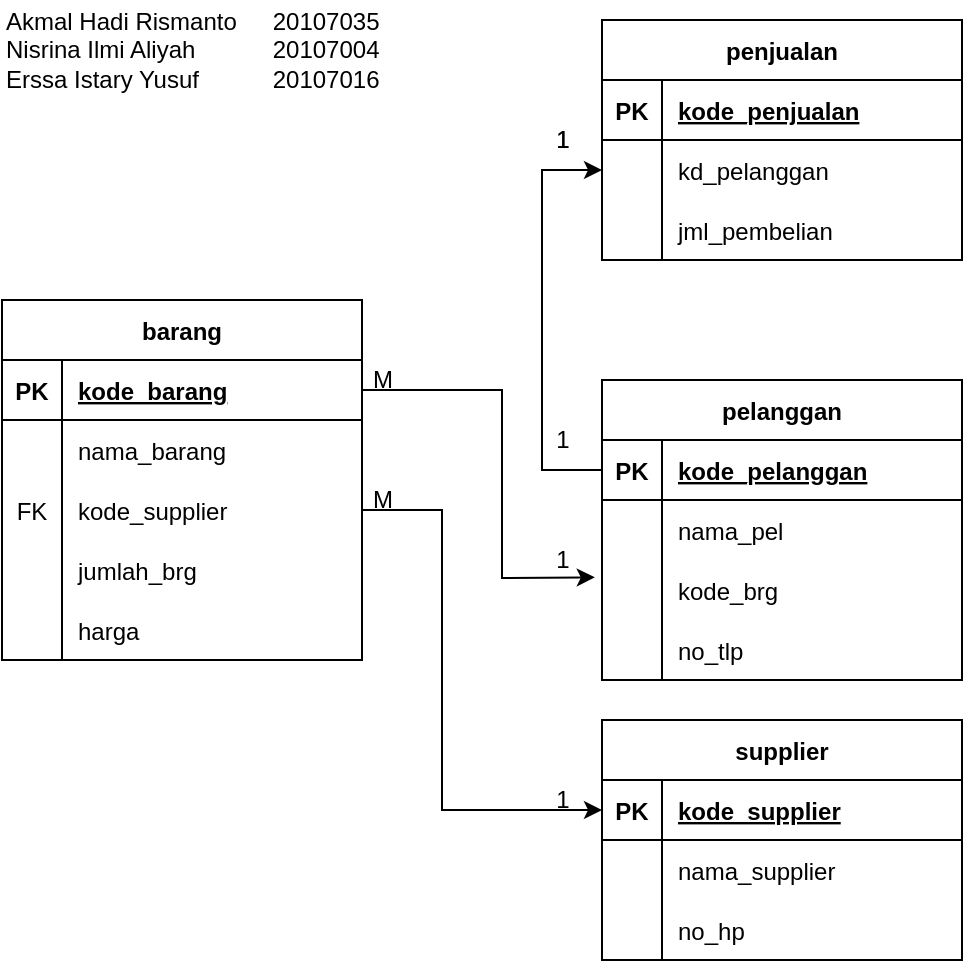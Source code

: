 <mxfile version="16.6.4" type="google"><diagram id="VLVO6Ylo5rknYp330Jog" name="Page-1"><mxGraphModel dx="2294" dy="804" grid="1" gridSize="10" guides="1" tooltips="1" connect="1" arrows="1" fold="1" page="1" pageScale="1" pageWidth="827" pageHeight="1169" math="0" shadow="0"><root><mxCell id="0"/><mxCell id="1" parent="0"/><mxCell id="G_MAYq1bXAGkgSrRLrOG-18" value="supplier" style="shape=table;startSize=30;container=1;collapsible=1;childLayout=tableLayout;fixedRows=1;rowLines=0;fontStyle=1;align=center;resizeLast=1;" vertex="1" parent="1"><mxGeometry x="320" y="400" width="180" height="120" as="geometry"/></mxCell><mxCell id="G_MAYq1bXAGkgSrRLrOG-19" value="" style="shape=tableRow;horizontal=0;startSize=0;swimlaneHead=0;swimlaneBody=0;fillColor=none;collapsible=0;dropTarget=0;points=[[0,0.5],[1,0.5]];portConstraint=eastwest;top=0;left=0;right=0;bottom=1;" vertex="1" parent="G_MAYq1bXAGkgSrRLrOG-18"><mxGeometry y="30" width="180" height="30" as="geometry"/></mxCell><mxCell id="G_MAYq1bXAGkgSrRLrOG-20" value="PK" style="shape=partialRectangle;connectable=0;fillColor=none;top=0;left=0;bottom=0;right=0;fontStyle=1;overflow=hidden;" vertex="1" parent="G_MAYq1bXAGkgSrRLrOG-19"><mxGeometry width="30" height="30" as="geometry"><mxRectangle width="30" height="30" as="alternateBounds"/></mxGeometry></mxCell><mxCell id="G_MAYq1bXAGkgSrRLrOG-21" value="kode_supplier" style="shape=partialRectangle;connectable=0;fillColor=none;top=0;left=0;bottom=0;right=0;align=left;spacingLeft=6;fontStyle=5;overflow=hidden;" vertex="1" parent="G_MAYq1bXAGkgSrRLrOG-19"><mxGeometry x="30" width="150" height="30" as="geometry"><mxRectangle width="150" height="30" as="alternateBounds"/></mxGeometry></mxCell><mxCell id="G_MAYq1bXAGkgSrRLrOG-22" value="" style="shape=tableRow;horizontal=0;startSize=0;swimlaneHead=0;swimlaneBody=0;fillColor=none;collapsible=0;dropTarget=0;points=[[0,0.5],[1,0.5]];portConstraint=eastwest;top=0;left=0;right=0;bottom=0;" vertex="1" parent="G_MAYq1bXAGkgSrRLrOG-18"><mxGeometry y="60" width="180" height="30" as="geometry"/></mxCell><mxCell id="G_MAYq1bXAGkgSrRLrOG-23" value="" style="shape=partialRectangle;connectable=0;fillColor=none;top=0;left=0;bottom=0;right=0;editable=1;overflow=hidden;" vertex="1" parent="G_MAYq1bXAGkgSrRLrOG-22"><mxGeometry width="30" height="30" as="geometry"><mxRectangle width="30" height="30" as="alternateBounds"/></mxGeometry></mxCell><mxCell id="G_MAYq1bXAGkgSrRLrOG-24" value="nama_supplier" style="shape=partialRectangle;connectable=0;fillColor=none;top=0;left=0;bottom=0;right=0;align=left;spacingLeft=6;overflow=hidden;" vertex="1" parent="G_MAYq1bXAGkgSrRLrOG-22"><mxGeometry x="30" width="150" height="30" as="geometry"><mxRectangle width="150" height="30" as="alternateBounds"/></mxGeometry></mxCell><mxCell id="G_MAYq1bXAGkgSrRLrOG-25" value="" style="shape=tableRow;horizontal=0;startSize=0;swimlaneHead=0;swimlaneBody=0;fillColor=none;collapsible=0;dropTarget=0;points=[[0,0.5],[1,0.5]];portConstraint=eastwest;top=0;left=0;right=0;bottom=0;" vertex="1" parent="G_MAYq1bXAGkgSrRLrOG-18"><mxGeometry y="90" width="180" height="30" as="geometry"/></mxCell><mxCell id="G_MAYq1bXAGkgSrRLrOG-26" value="" style="shape=partialRectangle;connectable=0;fillColor=none;top=0;left=0;bottom=0;right=0;editable=1;overflow=hidden;" vertex="1" parent="G_MAYq1bXAGkgSrRLrOG-25"><mxGeometry width="30" height="30" as="geometry"><mxRectangle width="30" height="30" as="alternateBounds"/></mxGeometry></mxCell><mxCell id="G_MAYq1bXAGkgSrRLrOG-27" value="no_hp" style="shape=partialRectangle;connectable=0;fillColor=none;top=0;left=0;bottom=0;right=0;align=left;spacingLeft=6;overflow=hidden;" vertex="1" parent="G_MAYq1bXAGkgSrRLrOG-25"><mxGeometry x="30" width="150" height="30" as="geometry"><mxRectangle width="150" height="30" as="alternateBounds"/></mxGeometry></mxCell><mxCell id="G_MAYq1bXAGkgSrRLrOG-31" value="penjualan" style="shape=table;startSize=30;container=1;collapsible=1;childLayout=tableLayout;fixedRows=1;rowLines=0;fontStyle=1;align=center;resizeLast=1;" vertex="1" parent="1"><mxGeometry x="320" y="50" width="180" height="120" as="geometry"/></mxCell><mxCell id="G_MAYq1bXAGkgSrRLrOG-32" value="" style="shape=tableRow;horizontal=0;startSize=0;swimlaneHead=0;swimlaneBody=0;fillColor=none;collapsible=0;dropTarget=0;points=[[0,0.5],[1,0.5]];portConstraint=eastwest;top=0;left=0;right=0;bottom=1;" vertex="1" parent="G_MAYq1bXAGkgSrRLrOG-31"><mxGeometry y="30" width="180" height="30" as="geometry"/></mxCell><mxCell id="G_MAYq1bXAGkgSrRLrOG-33" value="PK" style="shape=partialRectangle;connectable=0;fillColor=none;top=0;left=0;bottom=0;right=0;fontStyle=1;overflow=hidden;" vertex="1" parent="G_MAYq1bXAGkgSrRLrOG-32"><mxGeometry width="30" height="30" as="geometry"><mxRectangle width="30" height="30" as="alternateBounds"/></mxGeometry></mxCell><mxCell id="G_MAYq1bXAGkgSrRLrOG-34" value="kode_penjualan" style="shape=partialRectangle;connectable=0;fillColor=none;top=0;left=0;bottom=0;right=0;align=left;spacingLeft=6;fontStyle=5;overflow=hidden;" vertex="1" parent="G_MAYq1bXAGkgSrRLrOG-32"><mxGeometry x="30" width="150" height="30" as="geometry"><mxRectangle width="150" height="30" as="alternateBounds"/></mxGeometry></mxCell><mxCell id="G_MAYq1bXAGkgSrRLrOG-38" value="" style="shape=tableRow;horizontal=0;startSize=0;swimlaneHead=0;swimlaneBody=0;fillColor=none;collapsible=0;dropTarget=0;points=[[0,0.5],[1,0.5]];portConstraint=eastwest;top=0;left=0;right=0;bottom=0;" vertex="1" parent="G_MAYq1bXAGkgSrRLrOG-31"><mxGeometry y="60" width="180" height="30" as="geometry"/></mxCell><mxCell id="G_MAYq1bXAGkgSrRLrOG-39" value="" style="shape=partialRectangle;connectable=0;fillColor=none;top=0;left=0;bottom=0;right=0;editable=1;overflow=hidden;" vertex="1" parent="G_MAYq1bXAGkgSrRLrOG-38"><mxGeometry width="30" height="30" as="geometry"><mxRectangle width="30" height="30" as="alternateBounds"/></mxGeometry></mxCell><mxCell id="G_MAYq1bXAGkgSrRLrOG-40" value="kd_pelanggan" style="shape=partialRectangle;connectable=0;fillColor=none;top=0;left=0;bottom=0;right=0;align=left;spacingLeft=6;overflow=hidden;" vertex="1" parent="G_MAYq1bXAGkgSrRLrOG-38"><mxGeometry x="30" width="150" height="30" as="geometry"><mxRectangle width="150" height="30" as="alternateBounds"/></mxGeometry></mxCell><mxCell id="G_MAYq1bXAGkgSrRLrOG-41" value="" style="shape=tableRow;horizontal=0;startSize=0;swimlaneHead=0;swimlaneBody=0;fillColor=none;collapsible=0;dropTarget=0;points=[[0,0.5],[1,0.5]];portConstraint=eastwest;top=0;left=0;right=0;bottom=0;" vertex="1" parent="G_MAYq1bXAGkgSrRLrOG-31"><mxGeometry y="90" width="180" height="30" as="geometry"/></mxCell><mxCell id="G_MAYq1bXAGkgSrRLrOG-42" value="" style="shape=partialRectangle;connectable=0;fillColor=none;top=0;left=0;bottom=0;right=0;editable=1;overflow=hidden;" vertex="1" parent="G_MAYq1bXAGkgSrRLrOG-41"><mxGeometry width="30" height="30" as="geometry"><mxRectangle width="30" height="30" as="alternateBounds"/></mxGeometry></mxCell><mxCell id="G_MAYq1bXAGkgSrRLrOG-43" value="jml_pembelian" style="shape=partialRectangle;connectable=0;fillColor=none;top=0;left=0;bottom=0;right=0;align=left;spacingLeft=6;overflow=hidden;" vertex="1" parent="G_MAYq1bXAGkgSrRLrOG-41"><mxGeometry x="30" width="150" height="30" as="geometry"><mxRectangle width="150" height="30" as="alternateBounds"/></mxGeometry></mxCell><mxCell id="nH5aVk0MpB_Z5L7sy8GJ-34" value="pelanggan" style="shape=table;startSize=30;container=1;collapsible=1;childLayout=tableLayout;fixedRows=1;rowLines=0;fontStyle=1;align=center;resizeLast=1;" vertex="1" parent="1"><mxGeometry x="320" y="230" width="180" height="150" as="geometry"/></mxCell><mxCell id="nH5aVk0MpB_Z5L7sy8GJ-35" value="" style="shape=tableRow;horizontal=0;startSize=0;swimlaneHead=0;swimlaneBody=0;fillColor=none;collapsible=0;dropTarget=0;points=[[0,0.5],[1,0.5]];portConstraint=eastwest;top=0;left=0;right=0;bottom=1;" vertex="1" parent="nH5aVk0MpB_Z5L7sy8GJ-34"><mxGeometry y="30" width="180" height="30" as="geometry"/></mxCell><mxCell id="nH5aVk0MpB_Z5L7sy8GJ-36" value="PK" style="shape=partialRectangle;connectable=0;fillColor=none;top=0;left=0;bottom=0;right=0;fontStyle=1;overflow=hidden;" vertex="1" parent="nH5aVk0MpB_Z5L7sy8GJ-35"><mxGeometry width="30" height="30" as="geometry"><mxRectangle width="30" height="30" as="alternateBounds"/></mxGeometry></mxCell><mxCell id="nH5aVk0MpB_Z5L7sy8GJ-37" value="kode_pelanggan" style="shape=partialRectangle;connectable=0;fillColor=none;top=0;left=0;bottom=0;right=0;align=left;spacingLeft=6;fontStyle=5;overflow=hidden;" vertex="1" parent="nH5aVk0MpB_Z5L7sy8GJ-35"><mxGeometry x="30" width="150" height="30" as="geometry"><mxRectangle width="150" height="30" as="alternateBounds"/></mxGeometry></mxCell><mxCell id="nH5aVk0MpB_Z5L7sy8GJ-38" value="" style="shape=tableRow;horizontal=0;startSize=0;swimlaneHead=0;swimlaneBody=0;fillColor=none;collapsible=0;dropTarget=0;points=[[0,0.5],[1,0.5]];portConstraint=eastwest;top=0;left=0;right=0;bottom=0;" vertex="1" parent="nH5aVk0MpB_Z5L7sy8GJ-34"><mxGeometry y="60" width="180" height="30" as="geometry"/></mxCell><mxCell id="nH5aVk0MpB_Z5L7sy8GJ-39" value="" style="shape=partialRectangle;connectable=0;fillColor=none;top=0;left=0;bottom=0;right=0;editable=1;overflow=hidden;" vertex="1" parent="nH5aVk0MpB_Z5L7sy8GJ-38"><mxGeometry width="30" height="30" as="geometry"><mxRectangle width="30" height="30" as="alternateBounds"/></mxGeometry></mxCell><mxCell id="nH5aVk0MpB_Z5L7sy8GJ-40" value="nama_pel" style="shape=partialRectangle;connectable=0;fillColor=none;top=0;left=0;bottom=0;right=0;align=left;spacingLeft=6;overflow=hidden;" vertex="1" parent="nH5aVk0MpB_Z5L7sy8GJ-38"><mxGeometry x="30" width="150" height="30" as="geometry"><mxRectangle width="150" height="30" as="alternateBounds"/></mxGeometry></mxCell><mxCell id="nH5aVk0MpB_Z5L7sy8GJ-41" value="" style="shape=tableRow;horizontal=0;startSize=0;swimlaneHead=0;swimlaneBody=0;fillColor=none;collapsible=0;dropTarget=0;points=[[0,0.5],[1,0.5]];portConstraint=eastwest;top=0;left=0;right=0;bottom=0;" vertex="1" parent="nH5aVk0MpB_Z5L7sy8GJ-34"><mxGeometry y="90" width="180" height="30" as="geometry"/></mxCell><mxCell id="nH5aVk0MpB_Z5L7sy8GJ-42" value="" style="shape=partialRectangle;connectable=0;fillColor=none;top=0;left=0;bottom=0;right=0;editable=1;overflow=hidden;" vertex="1" parent="nH5aVk0MpB_Z5L7sy8GJ-41"><mxGeometry width="30" height="30" as="geometry"><mxRectangle width="30" height="30" as="alternateBounds"/></mxGeometry></mxCell><mxCell id="nH5aVk0MpB_Z5L7sy8GJ-43" value="kode_brg" style="shape=partialRectangle;connectable=0;fillColor=none;top=0;left=0;bottom=0;right=0;align=left;spacingLeft=6;overflow=hidden;" vertex="1" parent="nH5aVk0MpB_Z5L7sy8GJ-41"><mxGeometry x="30" width="150" height="30" as="geometry"><mxRectangle width="150" height="30" as="alternateBounds"/></mxGeometry></mxCell><mxCell id="nH5aVk0MpB_Z5L7sy8GJ-44" value="" style="shape=tableRow;horizontal=0;startSize=0;swimlaneHead=0;swimlaneBody=0;fillColor=none;collapsible=0;dropTarget=0;points=[[0,0.5],[1,0.5]];portConstraint=eastwest;top=0;left=0;right=0;bottom=0;" vertex="1" parent="nH5aVk0MpB_Z5L7sy8GJ-34"><mxGeometry y="120" width="180" height="30" as="geometry"/></mxCell><mxCell id="nH5aVk0MpB_Z5L7sy8GJ-45" value="" style="shape=partialRectangle;connectable=0;fillColor=none;top=0;left=0;bottom=0;right=0;editable=1;overflow=hidden;" vertex="1" parent="nH5aVk0MpB_Z5L7sy8GJ-44"><mxGeometry width="30" height="30" as="geometry"><mxRectangle width="30" height="30" as="alternateBounds"/></mxGeometry></mxCell><mxCell id="nH5aVk0MpB_Z5L7sy8GJ-46" value="no_tlp" style="shape=partialRectangle;connectable=0;fillColor=none;top=0;left=0;bottom=0;right=0;align=left;spacingLeft=6;overflow=hidden;" vertex="1" parent="nH5aVk0MpB_Z5L7sy8GJ-44"><mxGeometry x="30" width="150" height="30" as="geometry"><mxRectangle width="150" height="30" as="alternateBounds"/></mxGeometry></mxCell><mxCell id="G_MAYq1bXAGkgSrRLrOG-44" style="edgeStyle=orthogonalEdgeStyle;rounded=0;orthogonalLoop=1;jettySize=auto;html=1;exitX=1;exitY=0.5;exitDx=0;exitDy=0;entryX=0;entryY=0.5;entryDx=0;entryDy=0;" edge="1" parent="1" source="nH5aVk0MpB_Z5L7sy8GJ-61" target="G_MAYq1bXAGkgSrRLrOG-19"><mxGeometry relative="1" as="geometry"><Array as="points"><mxPoint x="240" y="295"/><mxPoint x="240" y="445"/></Array></mxGeometry></mxCell><mxCell id="nH5aVk0MpB_Z5L7sy8GJ-52" value="" style="endArrow=classic;html=1;rounded=0;exitX=0;exitY=0.5;exitDx=0;exitDy=0;entryX=0;entryY=0.5;entryDx=0;entryDy=0;" edge="1" parent="1" source="nH5aVk0MpB_Z5L7sy8GJ-35" target="G_MAYq1bXAGkgSrRLrOG-38"><mxGeometry width="50" height="50" relative="1" as="geometry"><mxPoint x="300" y="170" as="sourcePoint"/><mxPoint x="350" y="120" as="targetPoint"/><Array as="points"><mxPoint x="290" y="275"/><mxPoint x="290" y="125"/></Array></mxGeometry></mxCell><mxCell id="nH5aVk0MpB_Z5L7sy8GJ-53" value="" style="endArrow=classic;html=1;rounded=0;exitX=1;exitY=0.5;exitDx=0;exitDy=0;entryX=-0.02;entryY=0.289;entryDx=0;entryDy=0;entryPerimeter=0;" edge="1" parent="1" source="nH5aVk0MpB_Z5L7sy8GJ-55" target="nH5aVk0MpB_Z5L7sy8GJ-41"><mxGeometry width="50" height="50" relative="1" as="geometry"><mxPoint x="450" y="270" as="sourcePoint"/><mxPoint x="500" y="220" as="targetPoint"/><Array as="points"><mxPoint x="240" y="235"/><mxPoint x="270" y="235"/><mxPoint x="270" y="329"/></Array></mxGeometry></mxCell><mxCell id="nH5aVk0MpB_Z5L7sy8GJ-54" value="barang" style="shape=table;startSize=30;container=1;collapsible=1;childLayout=tableLayout;fixedRows=1;rowLines=0;fontStyle=1;align=center;resizeLast=1;" vertex="1" parent="1"><mxGeometry x="20" y="190" width="180" height="180" as="geometry"/></mxCell><mxCell id="nH5aVk0MpB_Z5L7sy8GJ-55" value="" style="shape=tableRow;horizontal=0;startSize=0;swimlaneHead=0;swimlaneBody=0;fillColor=none;collapsible=0;dropTarget=0;points=[[0,0.5],[1,0.5]];portConstraint=eastwest;top=0;left=0;right=0;bottom=1;" vertex="1" parent="nH5aVk0MpB_Z5L7sy8GJ-54"><mxGeometry y="30" width="180" height="30" as="geometry"/></mxCell><mxCell id="nH5aVk0MpB_Z5L7sy8GJ-56" value="PK" style="shape=partialRectangle;connectable=0;fillColor=none;top=0;left=0;bottom=0;right=0;fontStyle=1;overflow=hidden;" vertex="1" parent="nH5aVk0MpB_Z5L7sy8GJ-55"><mxGeometry width="30" height="30" as="geometry"><mxRectangle width="30" height="30" as="alternateBounds"/></mxGeometry></mxCell><mxCell id="nH5aVk0MpB_Z5L7sy8GJ-57" value="kode_barang" style="shape=partialRectangle;connectable=0;fillColor=none;top=0;left=0;bottom=0;right=0;align=left;spacingLeft=6;fontStyle=5;overflow=hidden;" vertex="1" parent="nH5aVk0MpB_Z5L7sy8GJ-55"><mxGeometry x="30" width="150" height="30" as="geometry"><mxRectangle width="150" height="30" as="alternateBounds"/></mxGeometry></mxCell><mxCell id="nH5aVk0MpB_Z5L7sy8GJ-58" value="" style="shape=tableRow;horizontal=0;startSize=0;swimlaneHead=0;swimlaneBody=0;fillColor=none;collapsible=0;dropTarget=0;points=[[0,0.5],[1,0.5]];portConstraint=eastwest;top=0;left=0;right=0;bottom=0;" vertex="1" parent="nH5aVk0MpB_Z5L7sy8GJ-54"><mxGeometry y="60" width="180" height="30" as="geometry"/></mxCell><mxCell id="nH5aVk0MpB_Z5L7sy8GJ-59" value="" style="shape=partialRectangle;connectable=0;fillColor=none;top=0;left=0;bottom=0;right=0;editable=1;overflow=hidden;" vertex="1" parent="nH5aVk0MpB_Z5L7sy8GJ-58"><mxGeometry width="30" height="30" as="geometry"><mxRectangle width="30" height="30" as="alternateBounds"/></mxGeometry></mxCell><mxCell id="nH5aVk0MpB_Z5L7sy8GJ-60" value="nama_barang" style="shape=partialRectangle;connectable=0;fillColor=none;top=0;left=0;bottom=0;right=0;align=left;spacingLeft=6;overflow=hidden;" vertex="1" parent="nH5aVk0MpB_Z5L7sy8GJ-58"><mxGeometry x="30" width="150" height="30" as="geometry"><mxRectangle width="150" height="30" as="alternateBounds"/></mxGeometry></mxCell><mxCell id="nH5aVk0MpB_Z5L7sy8GJ-61" value="" style="shape=tableRow;horizontal=0;startSize=0;swimlaneHead=0;swimlaneBody=0;fillColor=none;collapsible=0;dropTarget=0;points=[[0,0.5],[1,0.5]];portConstraint=eastwest;top=0;left=0;right=0;bottom=0;" vertex="1" parent="nH5aVk0MpB_Z5L7sy8GJ-54"><mxGeometry y="90" width="180" height="30" as="geometry"/></mxCell><mxCell id="nH5aVk0MpB_Z5L7sy8GJ-62" value="FK" style="shape=partialRectangle;connectable=0;fillColor=none;top=0;left=0;bottom=0;right=0;editable=1;overflow=hidden;" vertex="1" parent="nH5aVk0MpB_Z5L7sy8GJ-61"><mxGeometry width="30" height="30" as="geometry"><mxRectangle width="30" height="30" as="alternateBounds"/></mxGeometry></mxCell><mxCell id="nH5aVk0MpB_Z5L7sy8GJ-63" value="kode_supplier" style="shape=partialRectangle;connectable=0;fillColor=none;top=0;left=0;bottom=0;right=0;align=left;spacingLeft=6;overflow=hidden;" vertex="1" parent="nH5aVk0MpB_Z5L7sy8GJ-61"><mxGeometry x="30" width="150" height="30" as="geometry"><mxRectangle width="150" height="30" as="alternateBounds"/></mxGeometry></mxCell><mxCell id="nH5aVk0MpB_Z5L7sy8GJ-64" value="" style="shape=tableRow;horizontal=0;startSize=0;swimlaneHead=0;swimlaneBody=0;fillColor=none;collapsible=0;dropTarget=0;points=[[0,0.5],[1,0.5]];portConstraint=eastwest;top=0;left=0;right=0;bottom=0;" vertex="1" parent="nH5aVk0MpB_Z5L7sy8GJ-54"><mxGeometry y="120" width="180" height="30" as="geometry"/></mxCell><mxCell id="nH5aVk0MpB_Z5L7sy8GJ-65" value="" style="shape=partialRectangle;connectable=0;fillColor=none;top=0;left=0;bottom=0;right=0;editable=1;overflow=hidden;" vertex="1" parent="nH5aVk0MpB_Z5L7sy8GJ-64"><mxGeometry width="30" height="30" as="geometry"><mxRectangle width="30" height="30" as="alternateBounds"/></mxGeometry></mxCell><mxCell id="nH5aVk0MpB_Z5L7sy8GJ-66" value="jumlah_brg" style="shape=partialRectangle;connectable=0;fillColor=none;top=0;left=0;bottom=0;right=0;align=left;spacingLeft=6;overflow=hidden;" vertex="1" parent="nH5aVk0MpB_Z5L7sy8GJ-64"><mxGeometry x="30" width="150" height="30" as="geometry"><mxRectangle width="150" height="30" as="alternateBounds"/></mxGeometry></mxCell><mxCell id="nH5aVk0MpB_Z5L7sy8GJ-70" value="" style="shape=tableRow;horizontal=0;startSize=0;swimlaneHead=0;swimlaneBody=0;fillColor=none;collapsible=0;dropTarget=0;points=[[0,0.5],[1,0.5]];portConstraint=eastwest;top=0;left=0;right=0;bottom=0;" vertex="1" parent="nH5aVk0MpB_Z5L7sy8GJ-54"><mxGeometry y="150" width="180" height="30" as="geometry"/></mxCell><mxCell id="nH5aVk0MpB_Z5L7sy8GJ-71" value="" style="shape=partialRectangle;connectable=0;fillColor=none;top=0;left=0;bottom=0;right=0;editable=1;overflow=hidden;" vertex="1" parent="nH5aVk0MpB_Z5L7sy8GJ-70"><mxGeometry width="30" height="30" as="geometry"><mxRectangle width="30" height="30" as="alternateBounds"/></mxGeometry></mxCell><mxCell id="nH5aVk0MpB_Z5L7sy8GJ-72" value="harga" style="shape=partialRectangle;connectable=0;fillColor=none;top=0;left=0;bottom=0;right=0;align=left;spacingLeft=6;overflow=hidden;" vertex="1" parent="nH5aVk0MpB_Z5L7sy8GJ-70"><mxGeometry x="30" width="150" height="30" as="geometry"><mxRectangle width="150" height="30" as="alternateBounds"/></mxGeometry></mxCell><mxCell id="2LIZO2OjUaG33GNt5A45-19" value="1" style="text;html=1;align=center;verticalAlign=middle;resizable=0;points=[];autosize=1;strokeColor=none;fillColor=none;" vertex="1" parent="1"><mxGeometry x="290" y="310" width="20" height="20" as="geometry"/></mxCell><mxCell id="2LIZO2OjUaG33GNt5A45-20" value="M" style="text;html=1;align=center;verticalAlign=middle;resizable=0;points=[];autosize=1;strokeColor=none;fillColor=none;" vertex="1" parent="1"><mxGeometry x="195" y="220" width="30" height="20" as="geometry"/></mxCell><mxCell id="2LIZO2OjUaG33GNt5A45-22" value="M" style="text;html=1;align=center;verticalAlign=middle;resizable=0;points=[];autosize=1;strokeColor=none;fillColor=none;" vertex="1" parent="1"><mxGeometry x="195" y="280" width="30" height="20" as="geometry"/></mxCell><mxCell id="2LIZO2OjUaG33GNt5A45-23" value="1" style="text;html=1;align=center;verticalAlign=middle;resizable=0;points=[];autosize=1;strokeColor=none;fillColor=none;" vertex="1" parent="1"><mxGeometry x="290" y="430" width="20" height="20" as="geometry"/></mxCell><mxCell id="nH5aVk0MpB_Z5L7sy8GJ-81" value="1" style="text;html=1;align=center;verticalAlign=middle;resizable=0;points=[];autosize=1;strokeColor=none;fillColor=none;" vertex="1" parent="1"><mxGeometry x="290" y="250" width="20" height="20" as="geometry"/></mxCell><mxCell id="2LIZO2OjUaG33GNt5A45-25" value="1" style="text;html=1;align=center;verticalAlign=middle;resizable=0;points=[];autosize=1;strokeColor=none;fillColor=none;" vertex="1" parent="1"><mxGeometry x="290" y="100" width="20" height="20" as="geometry"/></mxCell><mxCell id="nH5aVk0MpB_Z5L7sy8GJ-82" value="1" style="text;html=1;align=center;verticalAlign=middle;resizable=0;points=[];autosize=1;strokeColor=none;fillColor=none;" vertex="1" parent="1"><mxGeometry x="290" y="100" width="20" height="20" as="geometry"/></mxCell><mxCell id="nH5aVk0MpB_Z5L7sy8GJ-84" value="Akmal Hadi Rismanto&amp;nbsp;&lt;span style=&quot;white-space: pre&quot;&gt;&#9;&lt;/span&gt;20107035&lt;br&gt;Nisrina Ilmi Aliyah&amp;nbsp;&lt;span style=&quot;white-space: pre&quot;&gt;&#9;&lt;span style=&quot;white-space: pre&quot;&gt;&#9;&lt;/span&gt;&lt;/span&gt;20107004&lt;br&gt;&lt;div&gt;&lt;span&gt;Erssa Istary Yusuf&lt;/span&gt;&lt;span style=&quot;white-space: pre&quot;&gt;&#9;&lt;span style=&quot;white-space: pre&quot;&gt;&#9;&lt;/span&gt;&lt;/span&gt;&lt;span&gt;20107016&lt;/span&gt;&lt;/div&gt;" style="text;html=1;align=left;verticalAlign=middle;resizable=0;points=[];autosize=1;strokeColor=none;fillColor=none;" vertex="1" parent="1"><mxGeometry x="20" y="40" width="200" height="50" as="geometry"/></mxCell></root></mxGraphModel></diagram></mxfile>